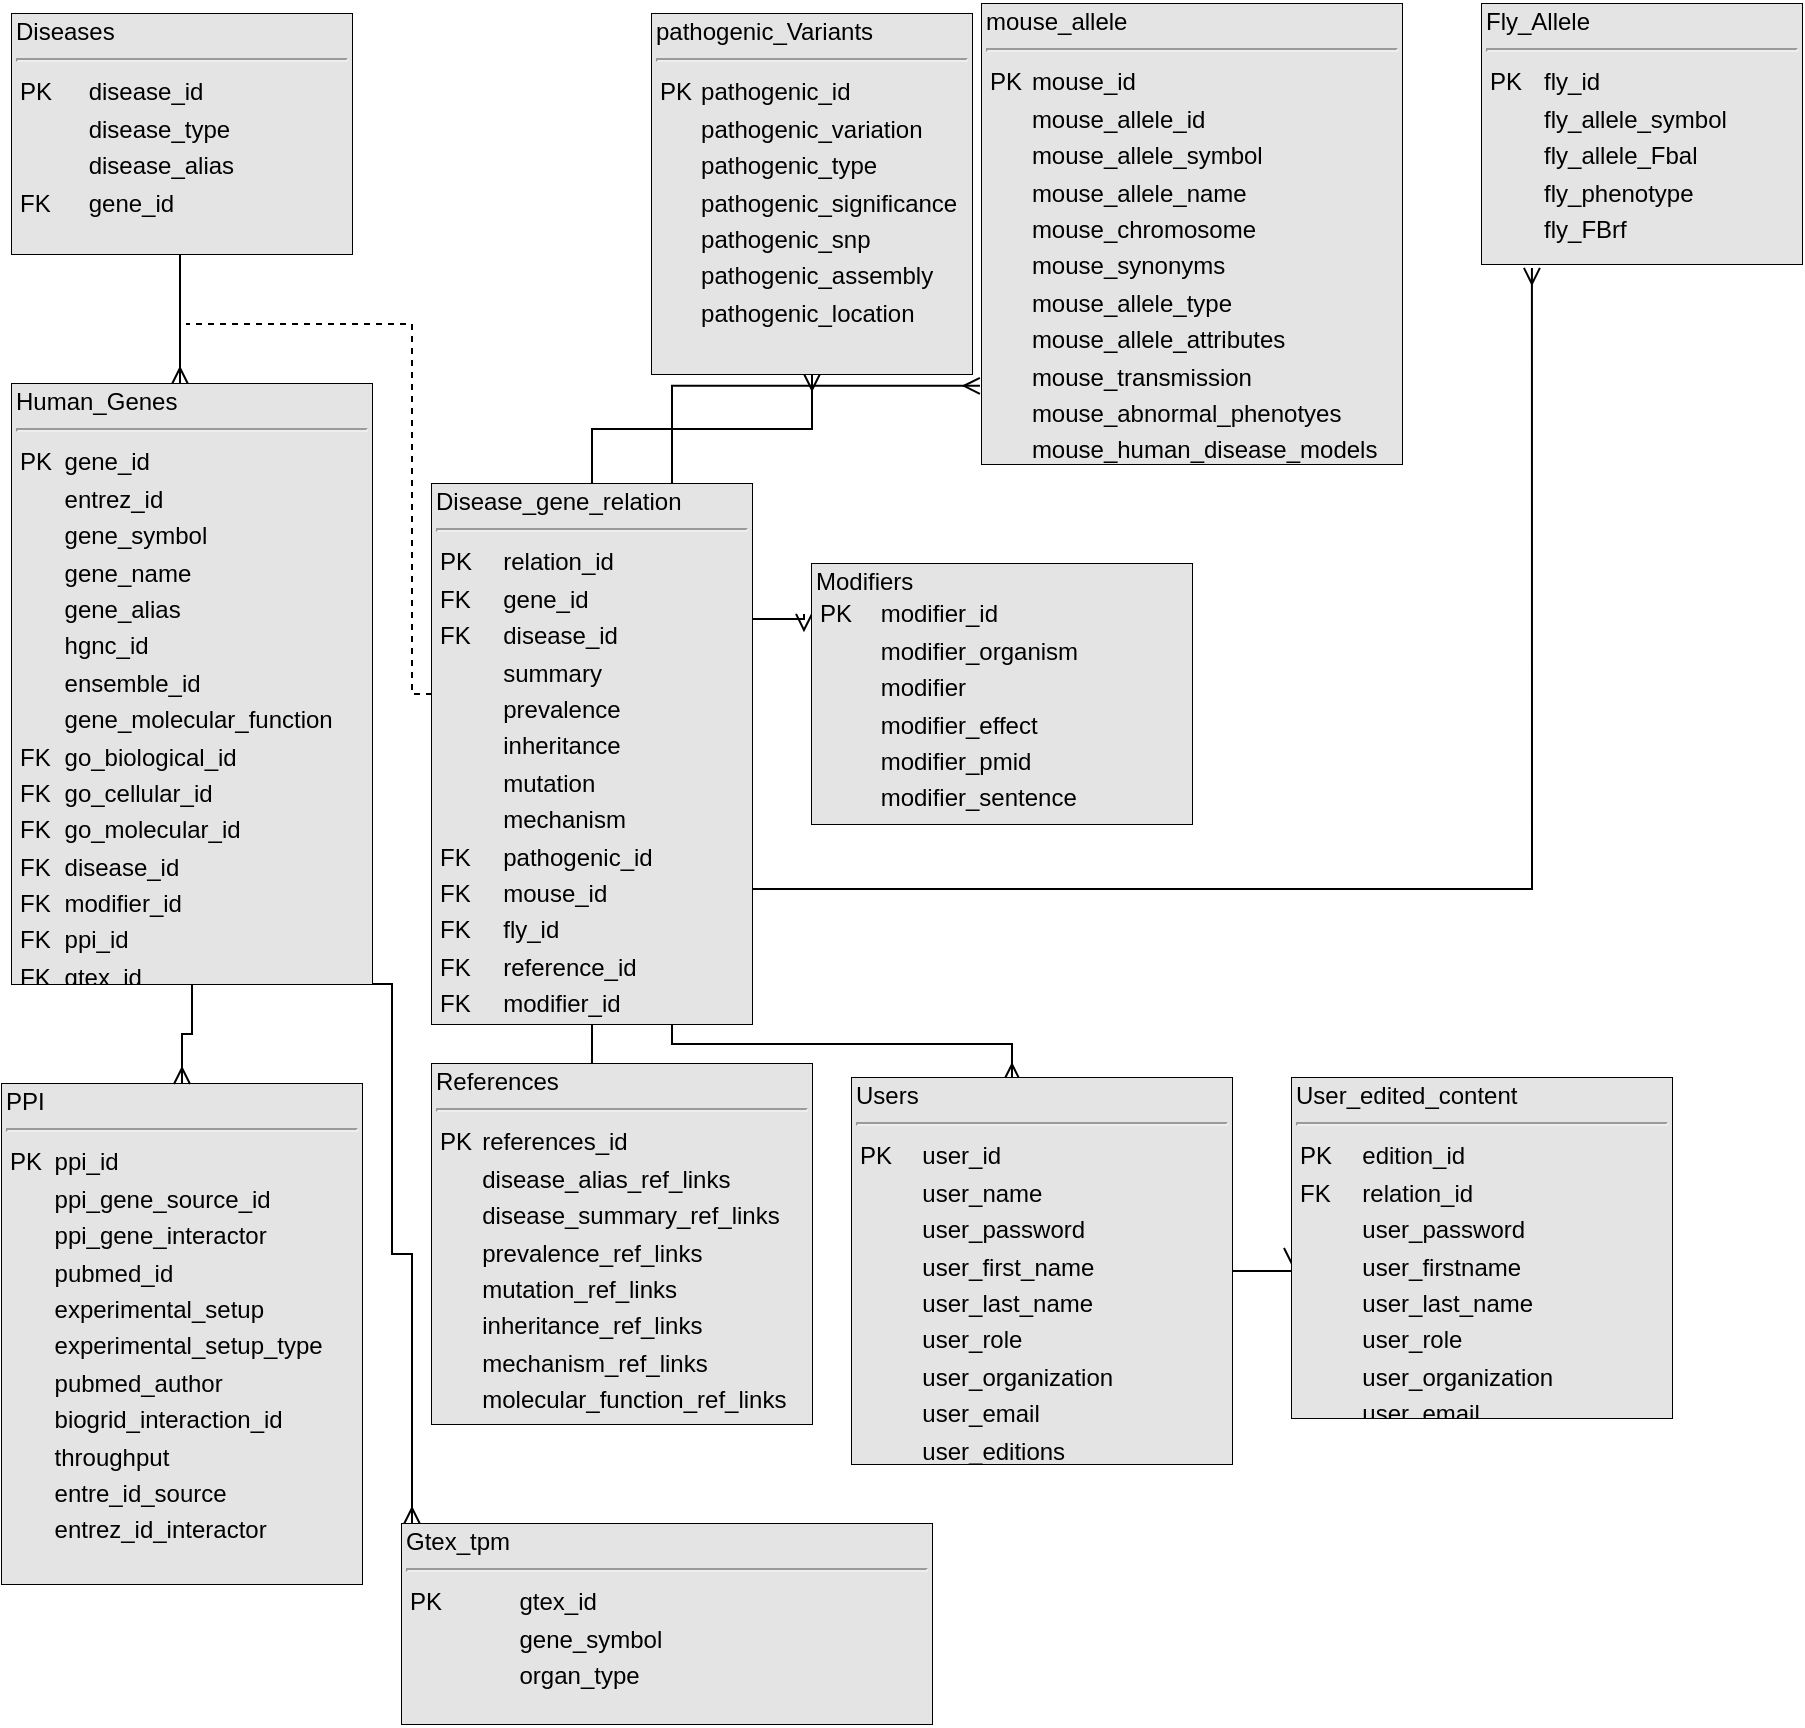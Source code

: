 <mxfile version="12.0.2" type="github" pages="1"><diagram name="Page-1" id="c4acf3e9-155e-7222-9cf6-157b1a14988f"><mxGraphModel dx="1276" dy="621" grid="1" gridSize="10" guides="1" tooltips="1" connect="1" arrows="1" fold="1" page="1" pageScale="1" pageWidth="850" pageHeight="1100" background="#ffffff" math="0" shadow="0"><root><mxCell id="0"/><mxCell id="1" parent="0"/><mxCell id="ua7glwe91lgbv0TpsNhr-6" style="rounded=0;orthogonalLoop=1;jettySize=auto;html=1;endArrow=ERmany;endFill=0;strokeColor=#000000;exitX=0.494;exitY=0.008;exitDx=0;exitDy=0;exitPerimeter=0;" parent="1" source="ua7glwe91lgbv0TpsNhr-4" edge="1"><mxGeometry relative="1" as="geometry"><mxPoint x="124.621" y="431" as="sourcePoint"/><mxPoint x="124" y="270" as="targetPoint"/></mxGeometry></mxCell><mxCell id="ua7glwe91lgbv0TpsNhr-4" value="&lt;div style=&quot;box-sizing: border-box ; width: 100% ; background: #e4e4e4 ; padding: 2px&quot;&gt;Diseases&lt;hr&gt;&lt;table cellpadding=&quot;2&quot; cellspacing=&quot;0&quot; style=&quot;font-size: 1em ; width: 100%&quot;&gt;&lt;tbody&gt;&lt;tr&gt;&lt;td&gt;PK&lt;/td&gt;&lt;td&gt;disease_id&lt;/td&gt;&lt;/tr&gt;&lt;tr&gt;&lt;td&gt;&lt;br&gt;&lt;/td&gt;&lt;td&gt;disease_type&lt;br&gt;&lt;/td&gt;&lt;/tr&gt;&lt;tr&gt;&lt;td&gt;&lt;br&gt;&lt;/td&gt;&lt;td&gt;disease_alias&lt;/td&gt;&lt;/tr&gt;&lt;tr&gt;&lt;td&gt;FK&lt;/td&gt;&lt;td&gt;gene_id&lt;/td&gt;&lt;/tr&gt;&lt;tr&gt;&lt;td&gt;&lt;br&gt;&lt;/td&gt;&lt;td&gt;&lt;br&gt;&lt;/td&gt;&lt;/tr&gt;&lt;/tbody&gt;&lt;/table&gt;&lt;/div&gt;" style="verticalAlign=top;align=left;overflow=fill;html=1;" parent="1" vertex="1"><mxGeometry x="40" y="85" width="170" height="120" as="geometry"/></mxCell><mxCell id="ua7glwe91lgbv0TpsNhr-23" style="edgeStyle=orthogonalEdgeStyle;rounded=0;orthogonalLoop=1;jettySize=auto;html=1;entryX=0.421;entryY=0;entryDx=0;entryDy=0;entryPerimeter=0;endArrow=none;endFill=0;strokeColor=#000000;" parent="1" source="ua7glwe91lgbv0TpsNhr-8" target="ua7glwe91lgbv0TpsNhr-22" edge="1"><mxGeometry relative="1" as="geometry"/></mxCell><mxCell id="ua7glwe91lgbv0TpsNhr-25" style="edgeStyle=orthogonalEdgeStyle;rounded=0;orthogonalLoop=1;jettySize=auto;html=1;entryX=0.5;entryY=1;entryDx=0;entryDy=0;endArrow=ERmany;endFill=0;strokeColor=#000000;" parent="1" source="ua7glwe91lgbv0TpsNhr-8" target="ua7glwe91lgbv0TpsNhr-14" edge="1"><mxGeometry relative="1" as="geometry"/></mxCell><mxCell id="ua7glwe91lgbv0TpsNhr-26" style="edgeStyle=orthogonalEdgeStyle;rounded=0;orthogonalLoop=1;jettySize=auto;html=1;exitX=0.75;exitY=0;exitDx=0;exitDy=0;entryX=-0.005;entryY=0.83;entryDx=0;entryDy=0;endArrow=ERmany;endFill=0;strokeColor=#000000;entryPerimeter=0;" parent="1" source="ua7glwe91lgbv0TpsNhr-8" target="ua7glwe91lgbv0TpsNhr-15" edge="1"><mxGeometry relative="1" as="geometry"/></mxCell><mxCell id="ua7glwe91lgbv0TpsNhr-28" style="edgeStyle=orthogonalEdgeStyle;rounded=0;orthogonalLoop=1;jettySize=auto;html=1;exitX=1;exitY=0.25;exitDx=0;exitDy=0;entryX=-0.021;entryY=0.192;entryDx=0;entryDy=0;entryPerimeter=0;endArrow=ERmany;endFill=0;strokeColor=#000000;" parent="1" source="ua7glwe91lgbv0TpsNhr-8" target="ua7glwe91lgbv0TpsNhr-24" edge="1"><mxGeometry relative="1" as="geometry"/></mxCell><mxCell id="ua7glwe91lgbv0TpsNhr-29" style="edgeStyle=orthogonalEdgeStyle;rounded=0;orthogonalLoop=1;jettySize=auto;html=1;exitX=1;exitY=0.75;exitDx=0;exitDy=0;entryX=0.156;entryY=1.015;entryDx=0;entryDy=0;entryPerimeter=0;endArrow=ERmany;endFill=0;strokeColor=#000000;" parent="1" source="ua7glwe91lgbv0TpsNhr-8" target="ua7glwe91lgbv0TpsNhr-17" edge="1"><mxGeometry relative="1" as="geometry"/></mxCell><mxCell id="ua7glwe91lgbv0TpsNhr-32" style="edgeStyle=orthogonalEdgeStyle;rounded=0;orthogonalLoop=1;jettySize=auto;html=1;exitX=0.75;exitY=1;exitDx=0;exitDy=0;endArrow=ERmany;endFill=0;strokeColor=#000000;entryX=0.421;entryY=0.006;entryDx=0;entryDy=0;entryPerimeter=0;" parent="1" source="ua7glwe91lgbv0TpsNhr-8" target="ua7glwe91lgbv0TpsNhr-30" edge="1"><mxGeometry relative="1" as="geometry"><mxPoint x="539" y="613" as="targetPoint"/><Array as="points"><mxPoint x="370" y="600"/><mxPoint x="540" y="600"/></Array></mxGeometry></mxCell><mxCell id="ua7glwe91lgbv0TpsNhr-8" value="&lt;div style=&quot;box-sizing: border-box ; width: 100% ; background: #e4e4e4 ; padding: 2px&quot;&gt;Disease_gene_relation&lt;br&gt;&lt;hr&gt;&lt;table cellpadding=&quot;2&quot; cellspacing=&quot;0&quot; style=&quot;font-size: 1em ; width: 100%&quot;&gt;&lt;tbody&gt;&lt;tr&gt;&lt;td&gt;PK&lt;/td&gt;&lt;td&gt;relation_id&lt;/td&gt;&lt;/tr&gt;&lt;tr&gt;&lt;td&gt;FK&lt;/td&gt;&lt;td&gt;gene_id&lt;br&gt;&lt;/td&gt;&lt;/tr&gt;&lt;tr&gt;&lt;td&gt;FK&lt;/td&gt;&lt;td&gt;disease_id&lt;/td&gt;&lt;/tr&gt;&lt;tr&gt;&lt;td&gt;&lt;br&gt;&lt;/td&gt;&lt;td&gt;summary&lt;/td&gt;&lt;/tr&gt;&lt;tr&gt;&lt;td&gt;&lt;br&gt;&lt;/td&gt;&lt;td&gt;prevalence&lt;/td&gt;&lt;/tr&gt;&lt;tr&gt;&lt;td&gt;&lt;br&gt;&lt;/td&gt;&lt;td&gt;inheritance&lt;/td&gt;&lt;/tr&gt;&lt;tr&gt;&lt;td&gt;&lt;br&gt;&lt;/td&gt;&lt;td&gt;mutation&lt;/td&gt;&lt;/tr&gt;&lt;tr&gt;&lt;td&gt;&lt;br&gt;&lt;/td&gt;&lt;td&gt;mechanism&lt;/td&gt;&lt;/tr&gt;&lt;tr&gt;&lt;td&gt;FK&lt;/td&gt;&lt;td&gt;pathogenic_id&lt;/td&gt;&lt;/tr&gt;&lt;tr&gt;&lt;td&gt;FK&lt;/td&gt;&lt;td&gt;mouse_id&lt;/td&gt;&lt;/tr&gt;&lt;tr&gt;&lt;td&gt;FK&lt;/td&gt;&lt;td&gt;fly_id&lt;/td&gt;&lt;/tr&gt;&lt;tr&gt;&lt;td&gt;FK&lt;/td&gt;&lt;td&gt;reference_id&lt;/td&gt;&lt;/tr&gt;&lt;tr&gt;&lt;td&gt;FK&lt;/td&gt;&lt;td&gt;modifier_id&lt;/td&gt;&lt;/tr&gt;&lt;/tbody&gt;&lt;/table&gt;&lt;/div&gt;" style="verticalAlign=top;align=left;overflow=fill;html=1;" parent="1" vertex="1"><mxGeometry x="250" y="320" width="160" height="270" as="geometry"/></mxCell><mxCell id="ua7glwe91lgbv0TpsNhr-14" value="&lt;div style=&quot;box-sizing: border-box ; width: 100% ; background: #e4e4e4 ; padding: 2px&quot;&gt;pathogenic_Variants&lt;hr&gt;&lt;table cellpadding=&quot;2&quot; cellspacing=&quot;0&quot; style=&quot;font-size: 1em ; width: 100%&quot;&gt;&lt;tbody&gt;&lt;tr&gt;&lt;td&gt;PK&lt;/td&gt;&lt;td&gt;pathogenic_id&lt;/td&gt;&lt;/tr&gt;&lt;tr&gt;&lt;td&gt;&lt;br&gt;&lt;/td&gt;&lt;td&gt;pathogenic_variation&lt;br&gt;&lt;/td&gt;&lt;/tr&gt;&lt;tr&gt;&lt;td&gt;&lt;br&gt;&lt;/td&gt;&lt;td&gt;pathogenic_type&lt;/td&gt;&lt;/tr&gt;&lt;tr&gt;&lt;td&gt;&lt;br&gt;&lt;/td&gt;&lt;td&gt;pathogenic_significance&lt;br&gt;&lt;/td&gt;&lt;/tr&gt;&lt;tr&gt;&lt;td&gt;&lt;br&gt;&lt;/td&gt;&lt;td&gt;pathogenic_snp&lt;/td&gt;&lt;/tr&gt;&lt;tr&gt;&lt;td&gt;&lt;br&gt;&lt;/td&gt;&lt;td&gt;pathogenic_assembly&lt;/td&gt;&lt;/tr&gt;&lt;tr&gt;&lt;td&gt;&lt;br&gt;&lt;/td&gt;&lt;td&gt;pathogenic_location&lt;/td&gt;&lt;/tr&gt;&lt;tr&gt;&lt;td&gt;&lt;br&gt;&lt;/td&gt;&lt;td&gt;&lt;br&gt;&lt;/td&gt;&lt;/tr&gt;&lt;tr&gt;&lt;td&gt;&lt;br&gt;&lt;/td&gt;&lt;td&gt;&lt;/td&gt;&lt;/tr&gt;&lt;/tbody&gt;&lt;/table&gt;&lt;/div&gt;" style="verticalAlign=top;align=left;overflow=fill;html=1;" parent="1" vertex="1"><mxGeometry x="360" y="85" width="160" height="180" as="geometry"/></mxCell><mxCell id="ua7glwe91lgbv0TpsNhr-15" value="&lt;div style=&quot;box-sizing: border-box ; width: 100% ; background: #e4e4e4 ; padding: 2px&quot;&gt;mouse_allele&lt;hr&gt;&lt;table cellpadding=&quot;2&quot; cellspacing=&quot;0&quot; style=&quot;font-size: 1em ; width: 100%&quot;&gt;&lt;tbody&gt;&lt;tr&gt;&lt;td&gt;PK&lt;/td&gt;&lt;td&gt;mouse_id&lt;/td&gt;&lt;/tr&gt;&lt;tr&gt;&lt;td&gt;&lt;br&gt;&lt;/td&gt;&lt;td&gt;mouse_allele_id&lt;br&gt;&lt;/td&gt;&lt;/tr&gt;&lt;tr&gt;&lt;td&gt;&lt;br&gt;&lt;/td&gt;&lt;td&gt;mouse_allele_symbol&lt;/td&gt;&lt;/tr&gt;&lt;tr&gt;&lt;td&gt;&lt;br&gt;&lt;/td&gt;&lt;td&gt;mouse_allele_name&lt;/td&gt;&lt;/tr&gt;&lt;tr&gt;&lt;td&gt;&lt;br&gt;&lt;/td&gt;&lt;td&gt;mouse_chromosome&lt;br&gt;&lt;/td&gt;&lt;/tr&gt;&lt;tr&gt;&lt;td&gt;&lt;br&gt;&lt;/td&gt;&lt;td&gt;mouse_synonyms&lt;/td&gt;&lt;/tr&gt;&lt;tr&gt;&lt;td&gt;&lt;br&gt;&lt;/td&gt;&lt;td&gt;mouse_allele_type&lt;br&gt;&lt;/td&gt;&lt;/tr&gt;&lt;tr&gt;&lt;td&gt;&lt;br&gt;&lt;/td&gt;&lt;td&gt;mouse_allele_attributes&lt;br&gt;&lt;/td&gt;&lt;/tr&gt;&lt;tr&gt;&lt;td&gt;&lt;br&gt;&lt;/td&gt;&lt;td&gt;mouse_transmission&lt;/td&gt;&lt;/tr&gt;&lt;tr&gt;&lt;td&gt;&lt;br&gt;&lt;/td&gt;&lt;td&gt;mouse_abnormal_phenotyes&lt;/td&gt;&lt;/tr&gt;&lt;tr&gt;&lt;td&gt;&lt;br&gt;&lt;/td&gt;&lt;td&gt;mouse_human_disease_models&lt;/td&gt;&lt;/tr&gt;&lt;/tbody&gt;&lt;/table&gt;&lt;/div&gt;" style="verticalAlign=top;align=left;overflow=fill;html=1;" parent="1" vertex="1"><mxGeometry x="525" y="80" width="210" height="230" as="geometry"/></mxCell><mxCell id="ua7glwe91lgbv0TpsNhr-17" value="&lt;div style=&quot;box-sizing: border-box ; width: 100% ; background: #e4e4e4 ; padding: 2px&quot;&gt;Fly_Allele&lt;hr&gt;&lt;table cellpadding=&quot;2&quot; cellspacing=&quot;0&quot; style=&quot;font-size: 1em ; width: 100%&quot;&gt;&lt;tbody&gt;&lt;tr&gt;&lt;td&gt;PK&lt;/td&gt;&lt;td&gt;fly_id&lt;/td&gt;&lt;/tr&gt;&lt;tr&gt;&lt;td&gt;&lt;br&gt;&lt;/td&gt;&lt;td&gt;fly_allele_symbol&lt;br&gt;&lt;/td&gt;&lt;/tr&gt;&lt;tr&gt;&lt;td&gt;&lt;br&gt;&lt;/td&gt;&lt;td&gt;fly_allele_Fbal&lt;br&gt;&lt;/td&gt;&lt;/tr&gt;&lt;tr&gt;&lt;td&gt;&lt;br&gt;&lt;/td&gt;&lt;td&gt;fly_phenotype&lt;br&gt;&lt;/td&gt;&lt;/tr&gt;&lt;tr&gt;&lt;td&gt;&lt;br&gt;&lt;/td&gt;&lt;td&gt;fly_FBrf&lt;/td&gt;&lt;/tr&gt;&lt;tr&gt;&lt;td&gt;&lt;br&gt;&lt;/td&gt;&lt;td&gt;&lt;br&gt;&lt;/td&gt;&lt;/tr&gt;&lt;tr&gt;&lt;td&gt;&lt;br&gt;&lt;/td&gt;&lt;td&gt;&lt;br&gt;&lt;/td&gt;&lt;/tr&gt;&lt;tr&gt;&lt;td&gt;&lt;br&gt;&lt;/td&gt;&lt;td&gt;&lt;/td&gt;&lt;/tr&gt;&lt;/tbody&gt;&lt;/table&gt;&lt;/div&gt;" style="verticalAlign=top;align=left;overflow=fill;html=1;" parent="1" vertex="1"><mxGeometry x="775" y="80" width="160" height="130" as="geometry"/></mxCell><mxCell id="ua7glwe91lgbv0TpsNhr-19" value="&lt;div style=&quot;box-sizing: border-box ; width: 100% ; background: #e4e4e4 ; padding: 2px&quot;&gt;PPI&lt;hr&gt;&lt;table cellpadding=&quot;2&quot; cellspacing=&quot;0&quot; style=&quot;font-size: 1em ; width: 100%&quot;&gt;&lt;tbody&gt;&lt;tr&gt;&lt;td&gt;PK&lt;/td&gt;&lt;td&gt;ppi_id&lt;br&gt;&lt;/td&gt;&lt;/tr&gt;&lt;tr&gt;&lt;td&gt;&lt;br&gt;&lt;/td&gt;&lt;td&gt;ppi_gene_source_id&lt;/td&gt;&lt;/tr&gt;&lt;tr&gt;&lt;td&gt;&lt;br&gt;&lt;/td&gt;&lt;td&gt;ppi_gene_interactor&lt;/td&gt;&lt;/tr&gt;&lt;tr&gt;&lt;td&gt;&lt;br&gt;&lt;/td&gt;&lt;td&gt;pubmed_id&lt;br&gt;&lt;/td&gt;&lt;/tr&gt;&lt;tr&gt;&lt;td&gt;&lt;br&gt;&lt;/td&gt;&lt;td&gt;experimental_setup&lt;/td&gt;&lt;/tr&gt;&lt;tr&gt;&lt;td&gt;&lt;br&gt;&lt;/td&gt;&lt;td&gt;experimental_setup_type&lt;/td&gt;&lt;/tr&gt;&lt;tr&gt;&lt;td&gt;&lt;br&gt;&lt;/td&gt;&lt;td&gt;pubmed_author&lt;/td&gt;&lt;/tr&gt;&lt;tr&gt;&lt;td&gt;&lt;br&gt;&lt;/td&gt;&lt;td&gt;biogrid_interaction_id&lt;/td&gt;&lt;/tr&gt;&lt;tr&gt;&lt;td&gt;&lt;br&gt;&lt;/td&gt;&lt;td&gt;throughput&lt;/td&gt;&lt;/tr&gt;&lt;tr&gt;&lt;td&gt;&lt;br&gt;&lt;/td&gt;&lt;td&gt;entre_id_source&lt;/td&gt;&lt;/tr&gt;&lt;tr&gt;&lt;td&gt;&lt;br&gt;&lt;/td&gt;&lt;td&gt;entrez_id_interactor&lt;/td&gt;&lt;/tr&gt;&lt;tr&gt;&lt;td&gt;&lt;br&gt;&lt;/td&gt;&lt;td&gt;&lt;br&gt;&lt;/td&gt;&lt;/tr&gt;&lt;tr&gt;&lt;td&gt;&lt;br&gt;&lt;/td&gt;&lt;td&gt;&lt;br&gt;&lt;/td&gt;&lt;/tr&gt;&lt;/tbody&gt;&lt;/table&gt;&lt;/div&gt;" style="verticalAlign=top;align=left;overflow=fill;html=1;" parent="1" vertex="1"><mxGeometry x="35" y="620" width="180" height="250" as="geometry"/></mxCell><mxCell id="ua7glwe91lgbv0TpsNhr-21" style="edgeStyle=orthogonalEdgeStyle;rounded=0;orthogonalLoop=1;jettySize=auto;html=1;entryX=0.5;entryY=0;entryDx=0;entryDy=0;endArrow=ERmany;endFill=0;strokeColor=#000000;" parent="1" source="ua7glwe91lgbv0TpsNhr-2" target="ua7glwe91lgbv0TpsNhr-19" edge="1"><mxGeometry relative="1" as="geometry"/></mxCell><mxCell id="ua7glwe91lgbv0TpsNhr-34" style="edgeStyle=orthogonalEdgeStyle;rounded=0;orthogonalLoop=1;jettySize=auto;html=1;exitX=0.75;exitY=1;exitDx=0;exitDy=0;endArrow=ERmany;endFill=0;strokeColor=#000000;" parent="1" source="ua7glwe91lgbv0TpsNhr-2" edge="1"><mxGeometry relative="1" as="geometry"><mxPoint x="240" y="840" as="targetPoint"/><Array as="points"><mxPoint x="230" y="570"/><mxPoint x="230" y="705"/><mxPoint x="240" y="705"/></Array></mxGeometry></mxCell><mxCell id="ua7glwe91lgbv0TpsNhr-2" value="&lt;div style=&quot;box-sizing: border-box ; width: 100% ; background: #e4e4e4 ; padding: 2px&quot;&gt;Human_Genes&lt;br&gt;&lt;hr&gt;&lt;table cellpadding=&quot;2&quot; cellspacing=&quot;0&quot; style=&quot;font-size: 1em ; width: 100%&quot;&gt;&lt;tbody&gt;&lt;tr&gt;&lt;td&gt;PK&lt;/td&gt;&lt;td&gt;gene_id&lt;/td&gt;&lt;/tr&gt;&lt;tr&gt;&lt;td&gt;&lt;br&gt;&lt;/td&gt;&lt;td&gt;entrez_id&lt;br&gt;&lt;/td&gt;&lt;/tr&gt;&lt;tr&gt;&lt;td&gt;&lt;br&gt;&lt;/td&gt;&lt;td&gt;gene_symbol&lt;/td&gt;&lt;/tr&gt;&lt;tr&gt;&lt;td&gt;&lt;br&gt;&lt;/td&gt;&lt;td&gt;gene_name&lt;/td&gt;&lt;/tr&gt;&lt;tr&gt;&lt;td&gt;&lt;br&gt;&lt;/td&gt;&lt;td&gt;gene_alias&lt;/td&gt;&lt;/tr&gt;&lt;tr&gt;&lt;td&gt;&lt;br&gt;&lt;/td&gt;&lt;td&gt;hgnc_id&lt;/td&gt;&lt;/tr&gt;&lt;tr&gt;&lt;td&gt;&lt;br&gt;&lt;/td&gt;&lt;td&gt;ensemble_id&lt;/td&gt;&lt;/tr&gt;&lt;tr&gt;&lt;td&gt;&lt;br&gt;&lt;/td&gt;&lt;td&gt;gene_molecular_function&lt;/td&gt;&lt;/tr&gt;&lt;tr&gt;&lt;td&gt;FK&lt;/td&gt;&lt;td&gt;go_biological_id&lt;/td&gt;&lt;/tr&gt;&lt;tr&gt;&lt;td&gt;FK&lt;/td&gt;&lt;td&gt;go_cellular_id&lt;/td&gt;&lt;/tr&gt;&lt;tr&gt;&lt;td&gt;FK&lt;/td&gt;&lt;td&gt;go_molecular_id&lt;/td&gt;&lt;/tr&gt;&lt;tr&gt;&lt;td&gt;FK&lt;/td&gt;&lt;td&gt;disease_id&lt;/td&gt;&lt;/tr&gt;&lt;tr&gt;&lt;td&gt;FK&lt;/td&gt;&lt;td&gt;modifier_id&lt;/td&gt;&lt;/tr&gt;&lt;tr&gt;&lt;td&gt;FK&lt;/td&gt;&lt;td&gt;ppi_id&lt;/td&gt;&lt;/tr&gt;&lt;tr&gt;&lt;td&gt;FK&lt;/td&gt;&lt;td&gt;gtex_id&lt;/td&gt;&lt;/tr&gt;&lt;/tbody&gt;&lt;/table&gt;&lt;/div&gt;" style="verticalAlign=top;align=left;overflow=fill;html=1;" parent="1" vertex="1"><mxGeometry x="40" y="270" width="180" height="300" as="geometry"/></mxCell><mxCell id="ua7glwe91lgbv0TpsNhr-20" style="edgeStyle=orthogonalEdgeStyle;rounded=0;orthogonalLoop=1;jettySize=auto;html=1;endArrow=none;endFill=0;strokeColor=#000000;dashed=1;" parent="1" edge="1"><mxGeometry relative="1" as="geometry"><mxPoint x="127" y="240" as="targetPoint"/><mxPoint x="250" y="425" as="sourcePoint"/><Array as="points"><mxPoint x="240" y="425"/><mxPoint x="240" y="240"/></Array></mxGeometry></mxCell><mxCell id="ua7glwe91lgbv0TpsNhr-22" value="&lt;div style=&quot;box-sizing: border-box ; width: 100% ; background: #e4e4e4 ; padding: 2px&quot;&gt;References&lt;hr&gt;&lt;table cellpadding=&quot;2&quot; cellspacing=&quot;0&quot; style=&quot;font-size: 1em ; width: 100%&quot;&gt;&lt;tbody&gt;&lt;tr&gt;&lt;td&gt;PK&lt;/td&gt;&lt;td&gt;references_id&lt;/td&gt;&lt;/tr&gt;&lt;tr&gt;&lt;td&gt;&lt;br&gt;&lt;/td&gt;&lt;td&gt;disease_alias_ref_links&lt;br&gt;&lt;/td&gt;&lt;/tr&gt;&lt;tr&gt;&lt;td&gt;&lt;br&gt;&lt;/td&gt;&lt;td&gt;disease_summary_ref_links&lt;br&gt;&lt;/td&gt;&lt;/tr&gt;&lt;tr&gt;&lt;td&gt;&lt;br&gt;&lt;/td&gt;&lt;td&gt;prevalence_ref_links&lt;/td&gt;&lt;/tr&gt;&lt;tr&gt;&lt;td&gt;&lt;br&gt;&lt;/td&gt;&lt;td&gt;mutation_ref_links&lt;/td&gt;&lt;/tr&gt;&lt;tr&gt;&lt;td&gt;&lt;br&gt;&lt;/td&gt;&lt;td&gt;inheritance_ref_links&lt;/td&gt;&lt;/tr&gt;&lt;tr&gt;&lt;td&gt;&lt;br&gt;&lt;/td&gt;&lt;td&gt;mechanism_ref_links&lt;/td&gt;&lt;/tr&gt;&lt;tr&gt;&lt;td&gt;&lt;br&gt;&lt;/td&gt;&lt;td&gt;molecular_function_ref_links&lt;/td&gt;&lt;/tr&gt;&lt;/tbody&gt;&lt;/table&gt;&lt;/div&gt;" style="verticalAlign=top;align=left;overflow=fill;html=1;" parent="1" vertex="1"><mxGeometry x="250" y="610" width="190" height="180" as="geometry"/></mxCell><mxCell id="ua7glwe91lgbv0TpsNhr-24" value="&lt;div style=&quot;box-sizing: border-box ; width: 100% ; background: #e4e4e4 ; padding: 2px&quot;&gt;Modifiers&lt;table cellpadding=&quot;2&quot; cellspacing=&quot;0&quot; style=&quot;font-size: 1em ; width: 100%&quot;&gt;&lt;tbody&gt;&lt;tr&gt;&lt;td&gt;PK&lt;/td&gt;&lt;td&gt;modifier_id&lt;/td&gt;&lt;/tr&gt;&lt;tr&gt;&lt;td&gt;&lt;br&gt;&lt;/td&gt;&lt;td&gt;modifier_organism&lt;br&gt;&lt;/td&gt;&lt;/tr&gt;&lt;tr&gt;&lt;td&gt;&lt;br&gt;&lt;/td&gt;&lt;td&gt;modifier&lt;br&gt;&lt;/td&gt;&lt;/tr&gt;&lt;tr&gt;&lt;td&gt;&lt;br&gt;&lt;/td&gt;&lt;td&gt;modifier_effect&lt;/td&gt;&lt;/tr&gt;&lt;tr&gt;&lt;td&gt;&lt;br&gt;&lt;/td&gt;&lt;td&gt;modifier_pmid&lt;/td&gt;&lt;/tr&gt;&lt;tr&gt;&lt;td&gt;&lt;br&gt;&lt;/td&gt;&lt;td&gt;modifier_sentence&lt;/td&gt;&lt;/tr&gt;&lt;tr&gt;&lt;td&gt;&lt;br&gt;&lt;/td&gt;&lt;td&gt;&lt;br&gt;&lt;/td&gt;&lt;/tr&gt;&lt;tr&gt;&lt;td&gt;&lt;br&gt;&lt;/td&gt;&lt;td&gt;&lt;br&gt;&lt;/td&gt;&lt;/tr&gt;&lt;/tbody&gt;&lt;/table&gt;&lt;/div&gt;" style="verticalAlign=top;align=left;overflow=fill;html=1;" parent="1" vertex="1"><mxGeometry x="440" y="360" width="190" height="130" as="geometry"/></mxCell><mxCell id="ua7glwe91lgbv0TpsNhr-33" style="edgeStyle=orthogonalEdgeStyle;rounded=0;orthogonalLoop=1;jettySize=auto;html=1;exitX=1;exitY=0.5;exitDx=0;exitDy=0;entryX=0;entryY=0.5;entryDx=0;entryDy=0;endArrow=ERmany;endFill=0;strokeColor=#000000;" parent="1" source="ua7glwe91lgbv0TpsNhr-30" target="ua7glwe91lgbv0TpsNhr-31" edge="1"><mxGeometry relative="1" as="geometry"/></mxCell><mxCell id="ua7glwe91lgbv0TpsNhr-30" value="&lt;div style=&quot;box-sizing: border-box ; width: 100% ; background: #e4e4e4 ; padding: 2px&quot;&gt;Users&lt;hr&gt;&lt;table cellpadding=&quot;2&quot; cellspacing=&quot;0&quot; style=&quot;font-size: 1em ; width: 100%&quot;&gt;&lt;tbody&gt;&lt;tr&gt;&lt;td&gt;PK&lt;/td&gt;&lt;td&gt;user_id&lt;/td&gt;&lt;/tr&gt;&lt;tr&gt;&lt;td&gt;&lt;br&gt;&lt;/td&gt;&lt;td&gt;user_name&lt;br&gt;&lt;/td&gt;&lt;/tr&gt;&lt;tr&gt;&lt;td&gt;&lt;br&gt;&lt;/td&gt;&lt;td&gt;user_password&lt;br&gt;&lt;/td&gt;&lt;/tr&gt;&lt;tr&gt;&lt;td&gt;&lt;br&gt;&lt;/td&gt;&lt;td&gt;user_first_name&lt;/td&gt;&lt;/tr&gt;&lt;tr&gt;&lt;td&gt;&lt;br&gt;&lt;/td&gt;&lt;td&gt;user_last_name&lt;/td&gt;&lt;/tr&gt;&lt;tr&gt;&lt;td&gt;&lt;br&gt;&lt;/td&gt;&lt;td&gt;user_role&lt;/td&gt;&lt;/tr&gt;&lt;tr&gt;&lt;td&gt;&lt;br&gt;&lt;/td&gt;&lt;td&gt;user_organization&lt;/td&gt;&lt;/tr&gt;&lt;tr&gt;&lt;td&gt;&lt;br&gt;&lt;/td&gt;&lt;td&gt;user_email&lt;/td&gt;&lt;/tr&gt;&lt;tr&gt;&lt;td&gt;&lt;br&gt;&lt;/td&gt;&lt;td&gt;user_editions&lt;/td&gt;&lt;/tr&gt;&lt;/tbody&gt;&lt;/table&gt;&lt;/div&gt;" style="verticalAlign=top;align=left;overflow=fill;html=1;" parent="1" vertex="1"><mxGeometry x="460" y="617" width="190" height="193" as="geometry"/></mxCell><mxCell id="ua7glwe91lgbv0TpsNhr-31" value="&lt;div style=&quot;box-sizing: border-box ; width: 100% ; background: #e4e4e4 ; padding: 2px&quot;&gt;User_edited_content&lt;hr&gt;&lt;table cellpadding=&quot;2&quot; cellspacing=&quot;0&quot; style=&quot;font-size: 1em ; width: 100%&quot;&gt;&lt;tbody&gt;&lt;tr&gt;&lt;td&gt;PK&lt;/td&gt;&lt;td&gt;edition_id&lt;/td&gt;&lt;/tr&gt;&lt;tr&gt;&lt;td&gt;FK&lt;/td&gt;&lt;td&gt;relation_id&lt;br&gt;&lt;/td&gt;&lt;/tr&gt;&lt;tr&gt;&lt;td&gt;&lt;br&gt;&lt;/td&gt;&lt;td&gt;user_password&lt;br&gt;&lt;/td&gt;&lt;/tr&gt;&lt;tr&gt;&lt;td&gt;&lt;br&gt;&lt;/td&gt;&lt;td&gt;user_firstname&lt;/td&gt;&lt;/tr&gt;&lt;tr&gt;&lt;td&gt;&lt;br&gt;&lt;/td&gt;&lt;td&gt;user_last_name&lt;/td&gt;&lt;/tr&gt;&lt;tr&gt;&lt;td&gt;&lt;br&gt;&lt;/td&gt;&lt;td&gt;user_role&lt;/td&gt;&lt;/tr&gt;&lt;tr&gt;&lt;td&gt;&lt;br&gt;&lt;/td&gt;&lt;td&gt;user_organization&lt;/td&gt;&lt;/tr&gt;&lt;tr&gt;&lt;td&gt;&lt;br&gt;&lt;/td&gt;&lt;td&gt;user_email&lt;/td&gt;&lt;/tr&gt;&lt;/tbody&gt;&lt;/table&gt;&lt;/div&gt;" style="verticalAlign=top;align=left;overflow=fill;html=1;" parent="1" vertex="1"><mxGeometry x="680" y="617" width="190" height="170" as="geometry"/></mxCell><mxCell id="ua7glwe91lgbv0TpsNhr-35" value="&lt;div style=&quot;box-sizing: border-box ; width: 100% ; background: #e4e4e4 ; padding: 2px&quot;&gt;Gtex_tpm&lt;hr&gt;&lt;table cellpadding=&quot;2&quot; cellspacing=&quot;0&quot; style=&quot;font-size: 1em ; width: 100%&quot;&gt;&lt;tbody&gt;&lt;tr&gt;&lt;td&gt;PK&lt;/td&gt;&lt;td&gt;gtex_id&lt;/td&gt;&lt;/tr&gt;&lt;tr&gt;&lt;td&gt;&lt;br&gt;&lt;/td&gt;&lt;td&gt;gene_symbol&lt;br&gt;&lt;/td&gt;&lt;/tr&gt;&lt;tr&gt;&lt;td&gt;&lt;br&gt;&lt;/td&gt;&lt;td&gt;organ_type&lt;br&gt;&lt;/td&gt;&lt;/tr&gt;&lt;tr&gt;&lt;td&gt;&lt;br&gt;&lt;/td&gt;&lt;td&gt;&lt;br&gt;&lt;/td&gt;&lt;/tr&gt;&lt;/tbody&gt;&lt;/table&gt;&lt;/div&gt;" style="verticalAlign=top;align=left;overflow=fill;html=1;" parent="1" vertex="1"><mxGeometry x="235" y="840" width="265" height="100" as="geometry"/></mxCell></root></mxGraphModel></diagram></mxfile>